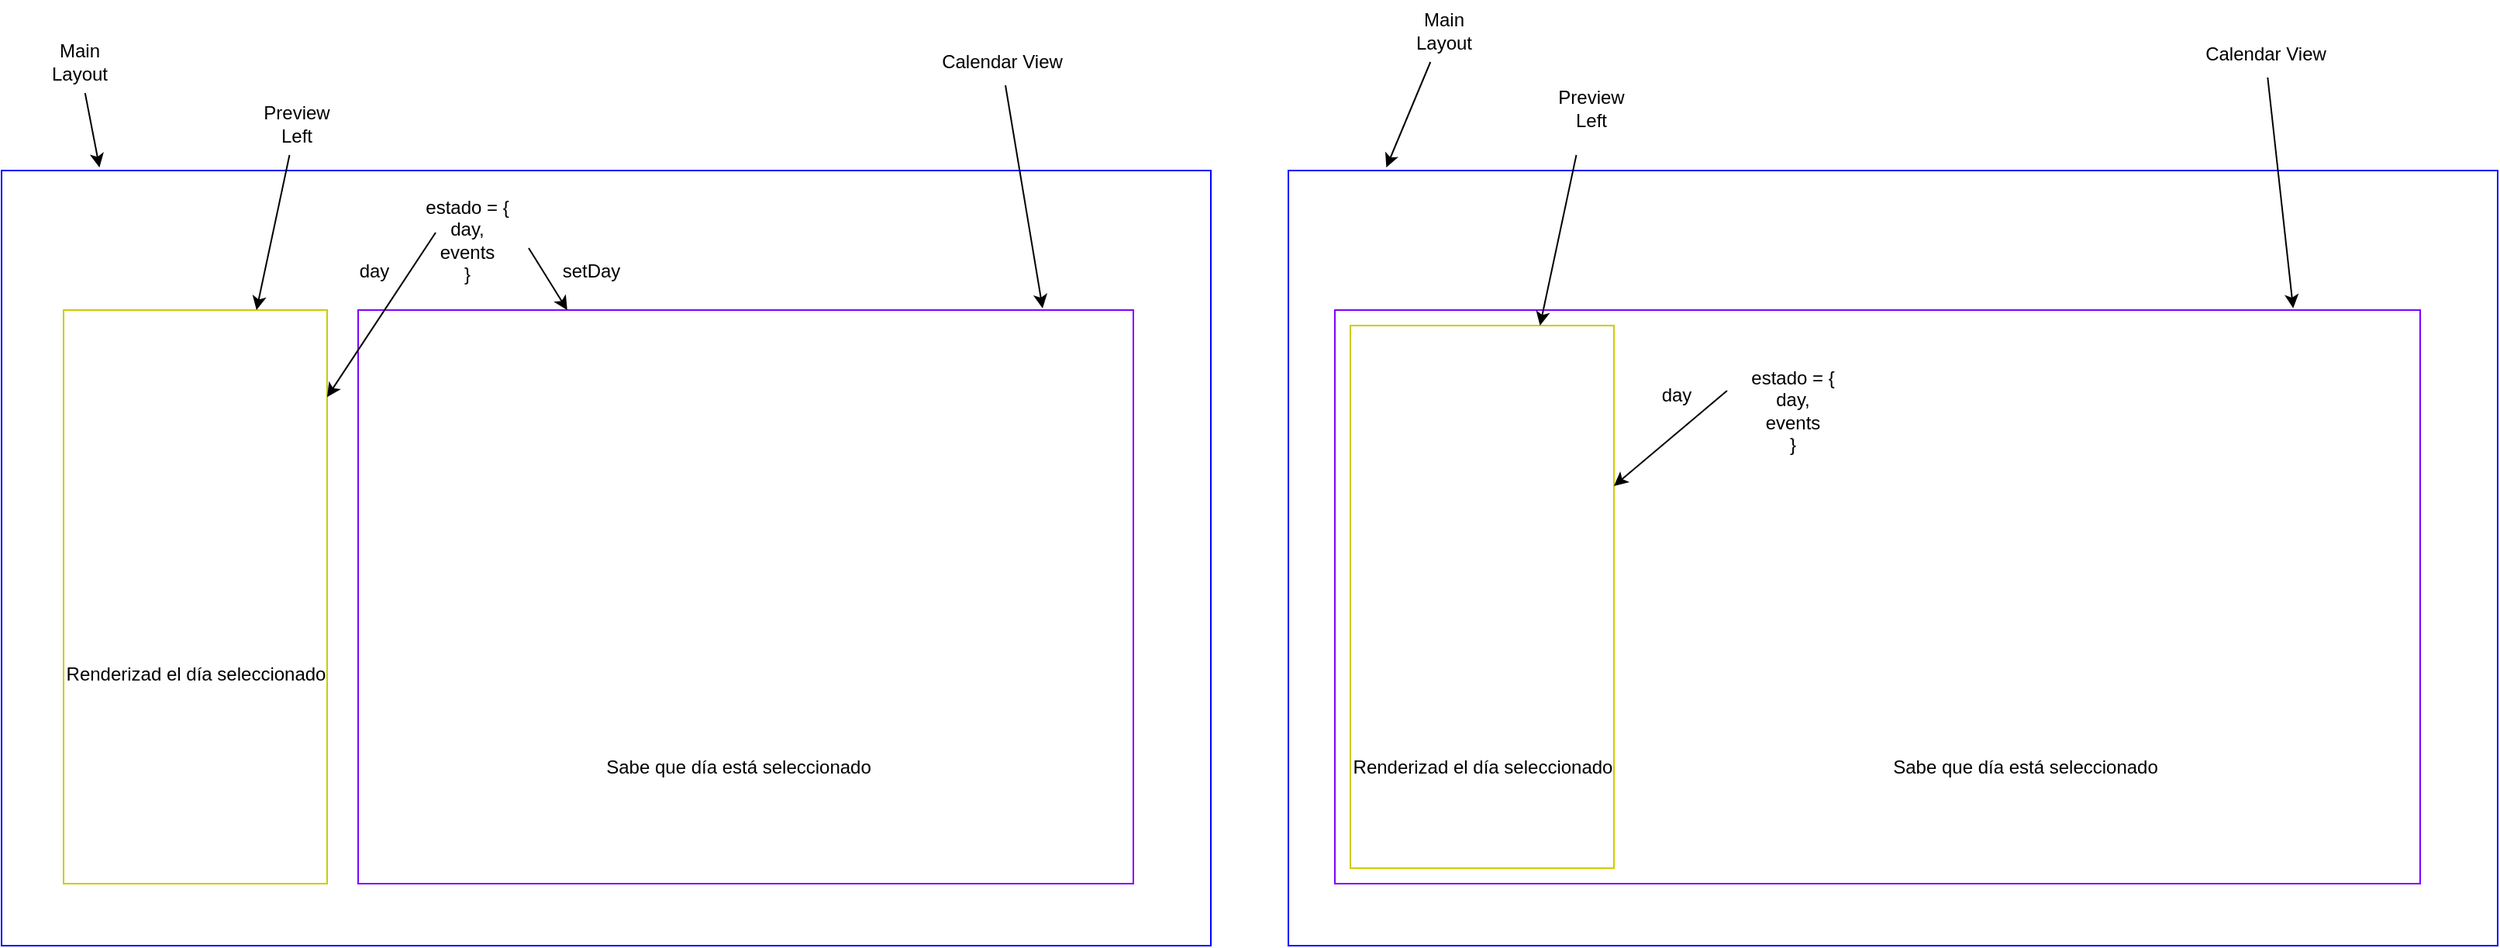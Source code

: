 <mxfile>
    <diagram id="j7psT1lN1ATYcrGraE3S" name="Page-1">
        <mxGraphModel dx="1197" dy="1075" grid="1" gridSize="10" guides="1" tooltips="1" connect="1" arrows="1" fold="1" page="1" pageScale="1" pageWidth="850" pageHeight="1100" math="0" shadow="0">
            <root>
                <mxCell id="0"/>
                <mxCell id="1" parent="0"/>
                <mxCell id="9" value="" style="rounded=0;whiteSpace=wrap;html=1;strokeColor=#0000FF;fillColor=none;" parent="1" vertex="1">
                    <mxGeometry x="20" y="120" width="780" height="500" as="geometry"/>
                </mxCell>
                <mxCell id="7" value="" style="rounded=0;whiteSpace=wrap;html=1;strokeColor=#7F00FF;fillColor=none;" parent="1" vertex="1">
                    <mxGeometry x="250" y="210" width="500" height="370" as="geometry"/>
                </mxCell>
                <mxCell id="_bbqBgvDbZBHbUyFOWGp-11" style="edgeStyle=none;html=1;entryX=0.883;entryY=-0.003;entryDx=0;entryDy=0;entryPerimeter=0;" parent="1" source="2" target="7" edge="1">
                    <mxGeometry relative="1" as="geometry">
                        <mxPoint x="670" y="110" as="targetPoint"/>
                    </mxGeometry>
                </mxCell>
                <mxCell id="2" value="Calendar View" style="text;html=1;align=center;verticalAlign=middle;resizable=0;points=[];autosize=1;strokeColor=none;fillColor=none;" parent="1" vertex="1">
                    <mxGeometry x="615" y="35" width="100" height="30" as="geometry"/>
                </mxCell>
                <mxCell id="6" value="" style="rounded=0;whiteSpace=wrap;html=1;strokeColor=#CCCC00;fillColor=none;" parent="1" vertex="1">
                    <mxGeometry x="60" y="210" width="170" height="370" as="geometry"/>
                </mxCell>
                <mxCell id="_bbqBgvDbZBHbUyFOWGp-10" style="edgeStyle=none;html=1;entryX=0.081;entryY=-0.004;entryDx=0;entryDy=0;entryPerimeter=0;" parent="1" source="_bbqBgvDbZBHbUyFOWGp-9" target="9" edge="1">
                    <mxGeometry relative="1" as="geometry"/>
                </mxCell>
                <mxCell id="_bbqBgvDbZBHbUyFOWGp-9" value="Main &lt;br&gt;Layout" style="text;html=1;align=center;verticalAlign=middle;resizable=0;points=[];autosize=1;strokeColor=none;fillColor=none;" parent="1" vertex="1">
                    <mxGeometry x="40" y="30" width="60" height="40" as="geometry"/>
                </mxCell>
                <mxCell id="_bbqBgvDbZBHbUyFOWGp-13" style="edgeStyle=none;html=1;" parent="1" source="_bbqBgvDbZBHbUyFOWGp-12" target="6" edge="1">
                    <mxGeometry relative="1" as="geometry"/>
                </mxCell>
                <mxCell id="_bbqBgvDbZBHbUyFOWGp-12" value="Preview &lt;br&gt;Left" style="text;html=1;align=center;verticalAlign=middle;resizable=0;points=[];autosize=1;strokeColor=none;fillColor=none;" parent="1" vertex="1">
                    <mxGeometry x="175" y="70" width="70" height="40" as="geometry"/>
                </mxCell>
                <mxCell id="_bbqBgvDbZBHbUyFOWGp-14" value="estado = {&lt;br&gt;day,&lt;br&gt;events&lt;br&gt;}" style="text;html=1;align=center;verticalAlign=middle;resizable=0;points=[];autosize=1;strokeColor=none;fillColor=none;" parent="1" vertex="1">
                    <mxGeometry x="280" y="130" width="80" height="70" as="geometry"/>
                </mxCell>
                <mxCell id="_bbqBgvDbZBHbUyFOWGp-20" value="" style="endArrow=classic;html=1;" edge="1" parent="1" target="7">
                    <mxGeometry width="50" height="50" relative="1" as="geometry">
                        <mxPoint x="360" y="170" as="sourcePoint"/>
                        <mxPoint x="440" y="240" as="targetPoint"/>
                    </mxGeometry>
                </mxCell>
                <mxCell id="_bbqBgvDbZBHbUyFOWGp-22" value="Sabe que día está seleccionado" style="text;html=1;align=center;verticalAlign=middle;resizable=0;points=[];autosize=1;strokeColor=none;fillColor=none;" parent="1" vertex="1">
                    <mxGeometry x="400" y="490" width="190" height="30" as="geometry"/>
                </mxCell>
                <mxCell id="_bbqBgvDbZBHbUyFOWGp-23" value="setDay" style="text;html=1;align=center;verticalAlign=middle;resizable=0;points=[];autosize=1;strokeColor=none;fillColor=none;" parent="1" vertex="1">
                    <mxGeometry x="370" y="170" width="60" height="30" as="geometry"/>
                </mxCell>
                <mxCell id="_bbqBgvDbZBHbUyFOWGp-24" value="" style="endArrow=classic;html=1;" edge="1" parent="1" target="6">
                    <mxGeometry width="50" height="50" relative="1" as="geometry">
                        <mxPoint x="300" y="160" as="sourcePoint"/>
                        <mxPoint x="220" y="185" as="targetPoint"/>
                    </mxGeometry>
                </mxCell>
                <mxCell id="_bbqBgvDbZBHbUyFOWGp-25" value="day" style="text;html=1;align=center;verticalAlign=middle;resizable=0;points=[];autosize=1;strokeColor=none;fillColor=none;" parent="1" vertex="1">
                    <mxGeometry x="240" y="170" width="40" height="30" as="geometry"/>
                </mxCell>
                <mxCell id="10" value="Renderizad el día seleccionado" style="text;html=1;align=center;verticalAlign=middle;resizable=0;points=[];autosize=1;strokeColor=none;fillColor=none;" vertex="1" parent="1">
                    <mxGeometry x="50" y="430" width="190" height="30" as="geometry"/>
                </mxCell>
                <mxCell id="11" value="" style="rounded=0;whiteSpace=wrap;html=1;strokeColor=#0000FF;fillColor=none;" vertex="1" parent="1">
                    <mxGeometry x="850" y="120" width="780" height="500" as="geometry"/>
                </mxCell>
                <mxCell id="12" value="" style="rounded=0;whiteSpace=wrap;html=1;strokeColor=#7F00FF;fillColor=none;" vertex="1" parent="1">
                    <mxGeometry x="880" y="210" width="700" height="370" as="geometry"/>
                </mxCell>
                <mxCell id="13" style="edgeStyle=none;html=1;entryX=0.883;entryY=-0.003;entryDx=0;entryDy=0;entryPerimeter=0;" edge="1" parent="1" source="14" target="12">
                    <mxGeometry relative="1" as="geometry">
                        <mxPoint x="685" y="770" as="targetPoint"/>
                    </mxGeometry>
                </mxCell>
                <mxCell id="14" value="Calendar View" style="text;html=1;align=center;verticalAlign=middle;resizable=0;points=[];autosize=1;strokeColor=none;fillColor=none;" vertex="1" parent="1">
                    <mxGeometry x="1430" y="30" width="100" height="30" as="geometry"/>
                </mxCell>
                <mxCell id="15" value="" style="rounded=0;whiteSpace=wrap;html=1;strokeColor=#CCCC00;fillColor=none;" vertex="1" parent="1">
                    <mxGeometry x="890" y="220" width="170" height="350" as="geometry"/>
                </mxCell>
                <mxCell id="16" style="edgeStyle=none;html=1;entryX=0.081;entryY=-0.004;entryDx=0;entryDy=0;entryPerimeter=0;" edge="1" parent="1" source="17" target="11">
                    <mxGeometry relative="1" as="geometry"/>
                </mxCell>
                <mxCell id="17" value="Main &lt;br&gt;Layout" style="text;html=1;align=center;verticalAlign=middle;resizable=0;points=[];autosize=1;strokeColor=none;fillColor=none;" vertex="1" parent="1">
                    <mxGeometry x="920" y="10" width="60" height="40" as="geometry"/>
                </mxCell>
                <mxCell id="18" style="edgeStyle=none;html=1;" edge="1" parent="1" target="15">
                    <mxGeometry relative="1" as="geometry">
                        <mxPoint x="1035.738" y="110" as="sourcePoint"/>
                    </mxGeometry>
                </mxCell>
                <mxCell id="19" value="Preview &lt;br&gt;Left" style="text;html=1;align=center;verticalAlign=middle;resizable=0;points=[];autosize=1;strokeColor=none;fillColor=none;" vertex="1" parent="1">
                    <mxGeometry x="1010" y="60" width="70" height="40" as="geometry"/>
                </mxCell>
                <mxCell id="20" value="estado = {&lt;br&gt;day,&lt;br&gt;events&lt;br&gt;}" style="text;html=1;align=center;verticalAlign=middle;resizable=0;points=[];autosize=1;strokeColor=none;fillColor=none;" vertex="1" parent="1">
                    <mxGeometry x="1135" y="240" width="80" height="70" as="geometry"/>
                </mxCell>
                <mxCell id="22" value="Sabe que día está seleccionado" style="text;html=1;align=center;verticalAlign=middle;resizable=0;points=[];autosize=1;strokeColor=none;fillColor=none;" vertex="1" parent="1">
                    <mxGeometry x="1230" y="490" width="190" height="30" as="geometry"/>
                </mxCell>
                <mxCell id="24" value="" style="endArrow=classic;html=1;exitX=-0.025;exitY=0.314;exitDx=0;exitDy=0;exitPerimeter=0;" edge="1" parent="1" source="20" target="15">
                    <mxGeometry width="50" height="50" relative="1" as="geometry">
                        <mxPoint x="1130" y="160" as="sourcePoint"/>
                        <mxPoint x="1050" y="185" as="targetPoint"/>
                    </mxGeometry>
                </mxCell>
                <mxCell id="25" value="day" style="text;html=1;align=center;verticalAlign=middle;resizable=0;points=[];autosize=1;strokeColor=none;fillColor=none;" vertex="1" parent="1">
                    <mxGeometry x="1080" y="250" width="40" height="30" as="geometry"/>
                </mxCell>
                <mxCell id="26" value="Renderizad el día seleccionado" style="text;html=1;align=center;verticalAlign=middle;resizable=0;points=[];autosize=1;strokeColor=none;fillColor=none;" vertex="1" parent="1">
                    <mxGeometry x="880" y="490" width="190" height="30" as="geometry"/>
                </mxCell>
            </root>
        </mxGraphModel>
    </diagram>
    <diagram id="ge02jI16J8-lh20McDDl" name="Page-1">
        <mxGraphModel dx="1684" dy="808" grid="1" gridSize="10" guides="1" tooltips="1" connect="1" arrows="1" fold="1" page="1" pageScale="1" pageWidth="850" pageHeight="1100" math="0" shadow="0">
            <root>
                <mxCell id="0"/>
                <mxCell id="1" parent="0"/>
                <mxCell id="2" value="Text" style="text;html=1;align=center;verticalAlign=middle;resizable=0;points=[];autosize=1;strokeColor=#6F0000;fillColor=#a20025;fontColor=#ffffff;" parent="1" vertex="1">
                    <mxGeometry x="60" y="70" width="50" height="30" as="geometry"/>
                </mxCell>
            </root>
        </mxGraphModel>
    </diagram>
</mxfile>